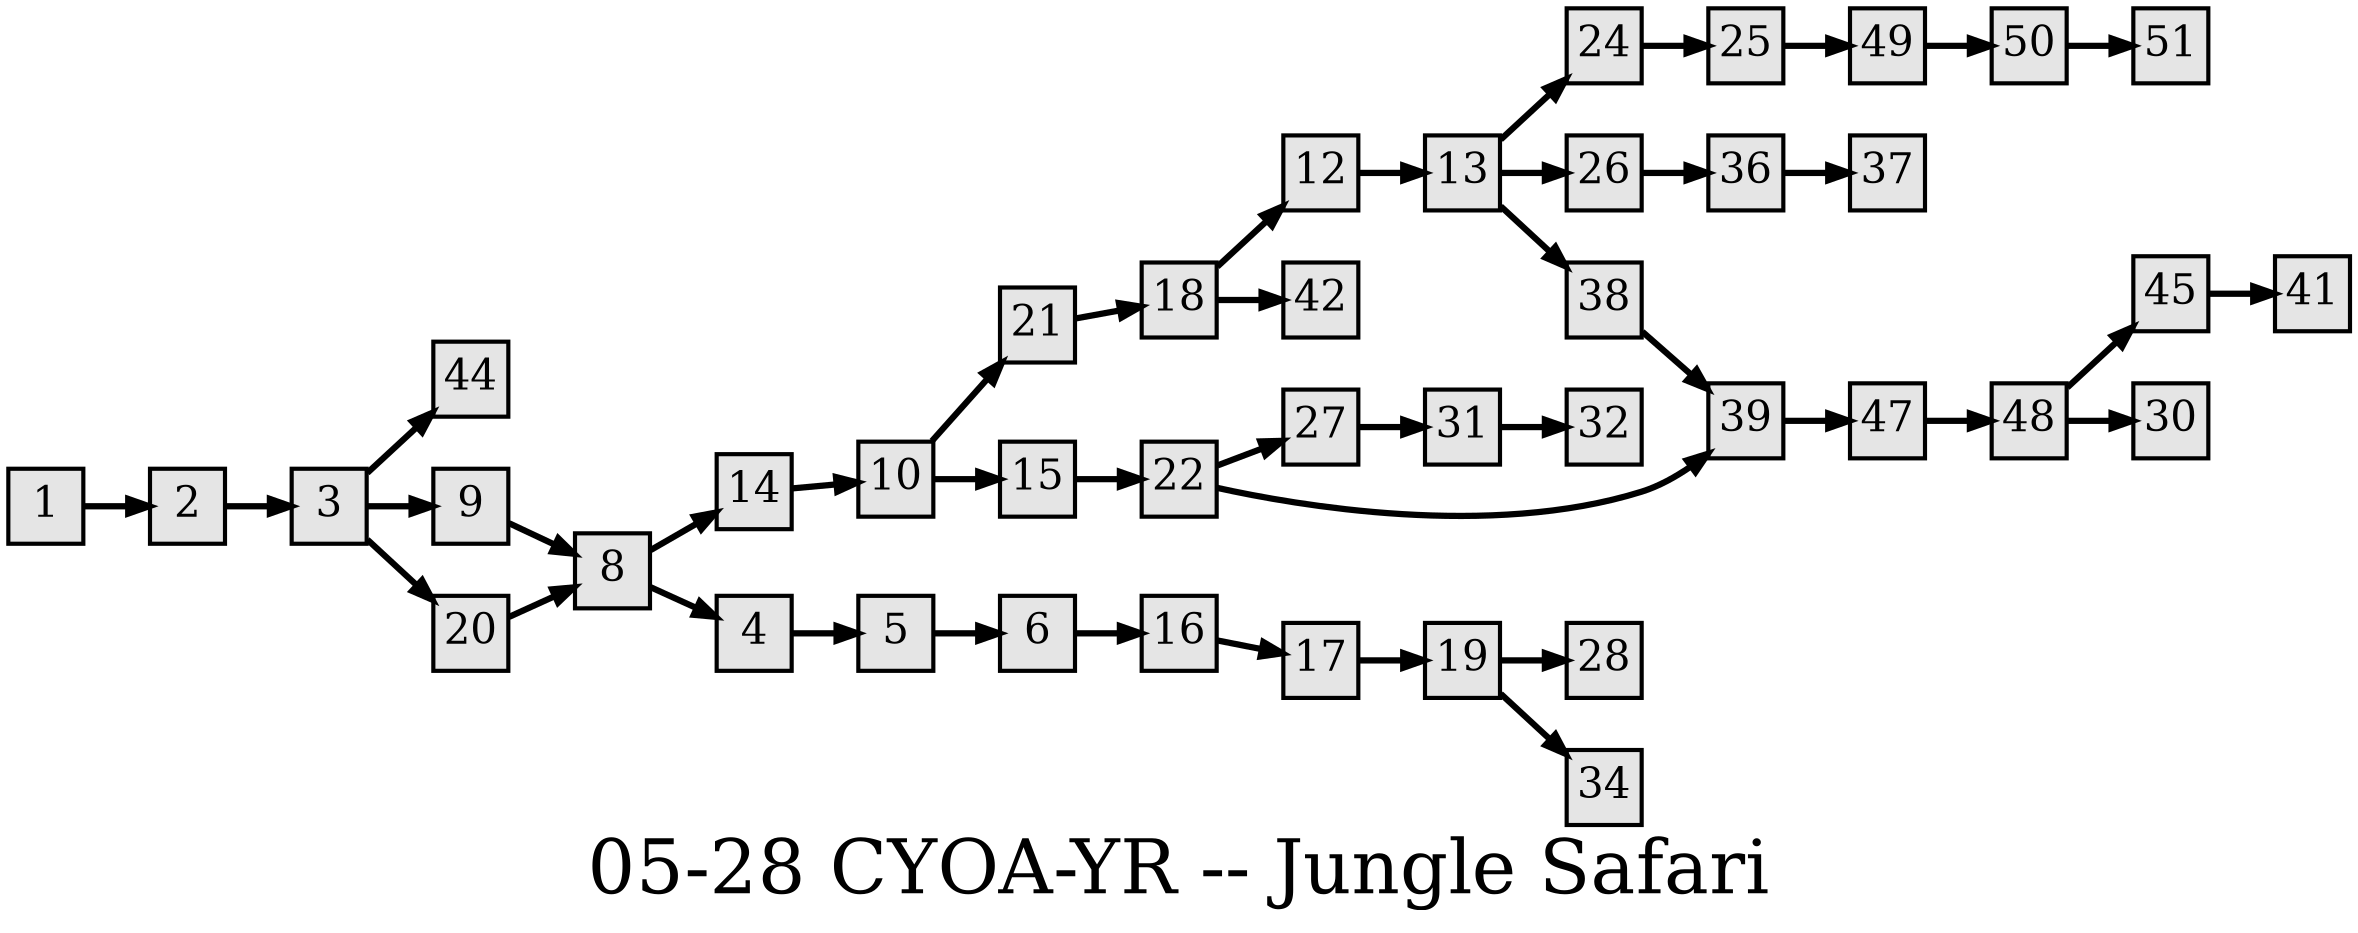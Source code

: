 digraph g{
  graph [ label="05-28 CYOA-YR -- Jungle Safari" rankdir=LR, ordering=out, fontsize=36, nodesep="0.35", ranksep="0.45"];
  node  [shape=rect, penwidth=2, fontsize=20, style=filled, fillcolor=grey90, margin="0,0", labelfloat=true, regular=true, fixedsize=true];
  edge  [labelfloat=true, penwidth=3, fontsize=12];

  1 -> 2;
  2 -> 3;
  3 -> 44;
  3 -> 9;
  3 -> 20;
  4 -> 5;
  5 -> 6;
  6 -> 16;
  8 -> 14;
  8 -> 4;
  9 -> 8;
  10 -> 21;
  10 -> 15;
  12 -> 13;
  13 -> 24;
  13 -> 26;
  13 -> 38;
  14 -> 10;
  15 -> 22;
  16 -> 17;
  17 -> 19;
  18 -> 12;
  18 -> 42;
  19 -> 28;
  19 -> 34;
  20 -> 8;
  21 -> 18;
  22 -> 27;
  22 -> 39;
  24 -> 25;
  25 -> 49;
  26 -> 36;
  27 -> 31;
  31 -> 32;
  36 -> 37;
  38 -> 39;
  39 -> 47;
  45 -> 41;
  47 -> 48;
  48 -> 45;
  48 -> 30;
  49 -> 50;
  50 -> 51;
}

